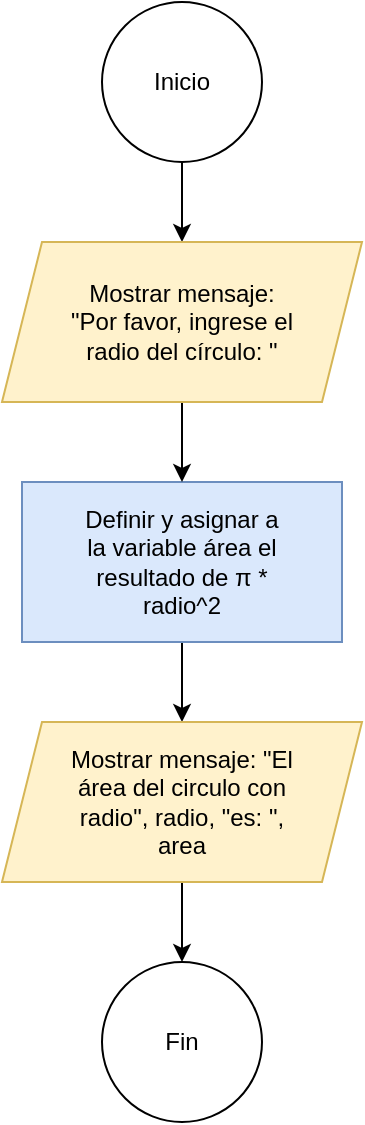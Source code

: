 <mxfile version="21.6.8" type="device">
  <diagram id="C5RBs43oDa-KdzZeNtuy" name="Page-1">
    <mxGraphModel dx="474" dy="828" grid="1" gridSize="10" guides="1" tooltips="1" connect="1" arrows="1" fold="1" page="1" pageScale="1" pageWidth="827" pageHeight="1169" math="0" shadow="0">
      <root>
        <mxCell id="WIyWlLk6GJQsqaUBKTNV-0" />
        <mxCell id="WIyWlLk6GJQsqaUBKTNV-1" parent="WIyWlLk6GJQsqaUBKTNV-0" />
        <mxCell id="-k5SSbC6sKvz7dtZj-0O-18" style="edgeStyle=orthogonalEdgeStyle;rounded=0;orthogonalLoop=1;jettySize=auto;html=1;exitX=0.5;exitY=1;exitDx=0;exitDy=0;entryX=0.5;entryY=0;entryDx=0;entryDy=0;" edge="1" parent="WIyWlLk6GJQsqaUBKTNV-1" source="-k5SSbC6sKvz7dtZj-0O-8" target="-k5SSbC6sKvz7dtZj-0O-9">
          <mxGeometry relative="1" as="geometry" />
        </mxCell>
        <mxCell id="-k5SSbC6sKvz7dtZj-0O-8" value="" style="rounded=0;whiteSpace=wrap;html=1;fillColor=#dae8fc;strokeColor=#6c8ebf;" vertex="1" parent="WIyWlLk6GJQsqaUBKTNV-1">
          <mxGeometry x="170" y="360" width="160" height="80" as="geometry" />
        </mxCell>
        <mxCell id="-k5SSbC6sKvz7dtZj-0O-13" style="edgeStyle=orthogonalEdgeStyle;rounded=0;orthogonalLoop=1;jettySize=auto;html=1;exitX=0.5;exitY=1;exitDx=0;exitDy=0;entryX=0.5;entryY=0;entryDx=0;entryDy=0;" edge="1" parent="WIyWlLk6GJQsqaUBKTNV-1" source="-k5SSbC6sKvz7dtZj-0O-0" target="-k5SSbC6sKvz7dtZj-0O-4">
          <mxGeometry relative="1" as="geometry" />
        </mxCell>
        <mxCell id="-k5SSbC6sKvz7dtZj-0O-0" value="" style="ellipse;whiteSpace=wrap;html=1;aspect=fixed;" vertex="1" parent="WIyWlLk6GJQsqaUBKTNV-1">
          <mxGeometry x="210" y="120" width="80" height="80" as="geometry" />
        </mxCell>
        <mxCell id="-k5SSbC6sKvz7dtZj-0O-1" value="Inicio" style="text;html=1;strokeColor=none;fillColor=none;align=center;verticalAlign=middle;whiteSpace=wrap;rounded=0;" vertex="1" parent="WIyWlLk6GJQsqaUBKTNV-1">
          <mxGeometry x="220" y="145" width="60" height="30" as="geometry" />
        </mxCell>
        <mxCell id="-k5SSbC6sKvz7dtZj-0O-14" style="edgeStyle=orthogonalEdgeStyle;rounded=0;orthogonalLoop=1;jettySize=auto;html=1;exitX=0.5;exitY=1;exitDx=0;exitDy=0;entryX=0.5;entryY=0;entryDx=0;entryDy=0;" edge="1" parent="WIyWlLk6GJQsqaUBKTNV-1" source="-k5SSbC6sKvz7dtZj-0O-4" target="-k5SSbC6sKvz7dtZj-0O-8">
          <mxGeometry relative="1" as="geometry" />
        </mxCell>
        <mxCell id="-k5SSbC6sKvz7dtZj-0O-4" value="" style="shape=parallelogram;perimeter=parallelogramPerimeter;whiteSpace=wrap;html=1;fixedSize=1;fillColor=#fff2cc;strokeColor=#d6b656;" vertex="1" parent="WIyWlLk6GJQsqaUBKTNV-1">
          <mxGeometry x="160" y="240" width="180" height="80" as="geometry" />
        </mxCell>
        <mxCell id="-k5SSbC6sKvz7dtZj-0O-5" value="Mostrar mensaje: &quot;Por favor, ingrese el radio del círculo: &quot;" style="text;html=1;strokeColor=none;fillColor=none;align=center;verticalAlign=middle;whiteSpace=wrap;rounded=0;" vertex="1" parent="WIyWlLk6GJQsqaUBKTNV-1">
          <mxGeometry x="190" y="265" width="120" height="30" as="geometry" />
        </mxCell>
        <mxCell id="-k5SSbC6sKvz7dtZj-0O-7" value="Definir y asignar a la variable área el resultado de π * radio^2" style="text;html=1;strokeColor=none;fillColor=none;align=center;verticalAlign=middle;whiteSpace=wrap;rounded=0;" vertex="1" parent="WIyWlLk6GJQsqaUBKTNV-1">
          <mxGeometry x="200" y="385" width="100" height="30" as="geometry" />
        </mxCell>
        <mxCell id="-k5SSbC6sKvz7dtZj-0O-19" style="edgeStyle=orthogonalEdgeStyle;rounded=0;orthogonalLoop=1;jettySize=auto;html=1;exitX=0.5;exitY=1;exitDx=0;exitDy=0;entryX=0.5;entryY=0;entryDx=0;entryDy=0;" edge="1" parent="WIyWlLk6GJQsqaUBKTNV-1" source="-k5SSbC6sKvz7dtZj-0O-9" target="-k5SSbC6sKvz7dtZj-0O-11">
          <mxGeometry relative="1" as="geometry" />
        </mxCell>
        <mxCell id="-k5SSbC6sKvz7dtZj-0O-9" value="" style="shape=parallelogram;perimeter=parallelogramPerimeter;whiteSpace=wrap;html=1;fixedSize=1;fillColor=#fff2cc;strokeColor=#d6b656;" vertex="1" parent="WIyWlLk6GJQsqaUBKTNV-1">
          <mxGeometry x="160" y="480" width="180" height="80" as="geometry" />
        </mxCell>
        <mxCell id="-k5SSbC6sKvz7dtZj-0O-10" value="Mostrar mensaje: &quot;El área del circulo con radio&quot;, radio, &quot;es: &quot;, area" style="text;html=1;strokeColor=none;fillColor=none;align=center;verticalAlign=middle;whiteSpace=wrap;rounded=0;" vertex="1" parent="WIyWlLk6GJQsqaUBKTNV-1">
          <mxGeometry x="190" y="505" width="120" height="30" as="geometry" />
        </mxCell>
        <mxCell id="-k5SSbC6sKvz7dtZj-0O-11" value="" style="ellipse;whiteSpace=wrap;html=1;aspect=fixed;" vertex="1" parent="WIyWlLk6GJQsqaUBKTNV-1">
          <mxGeometry x="210" y="600" width="80" height="80" as="geometry" />
        </mxCell>
        <mxCell id="-k5SSbC6sKvz7dtZj-0O-12" value="Fin" style="text;html=1;strokeColor=none;fillColor=none;align=center;verticalAlign=middle;whiteSpace=wrap;rounded=0;" vertex="1" parent="WIyWlLk6GJQsqaUBKTNV-1">
          <mxGeometry x="220" y="625" width="60" height="30" as="geometry" />
        </mxCell>
      </root>
    </mxGraphModel>
  </diagram>
</mxfile>

